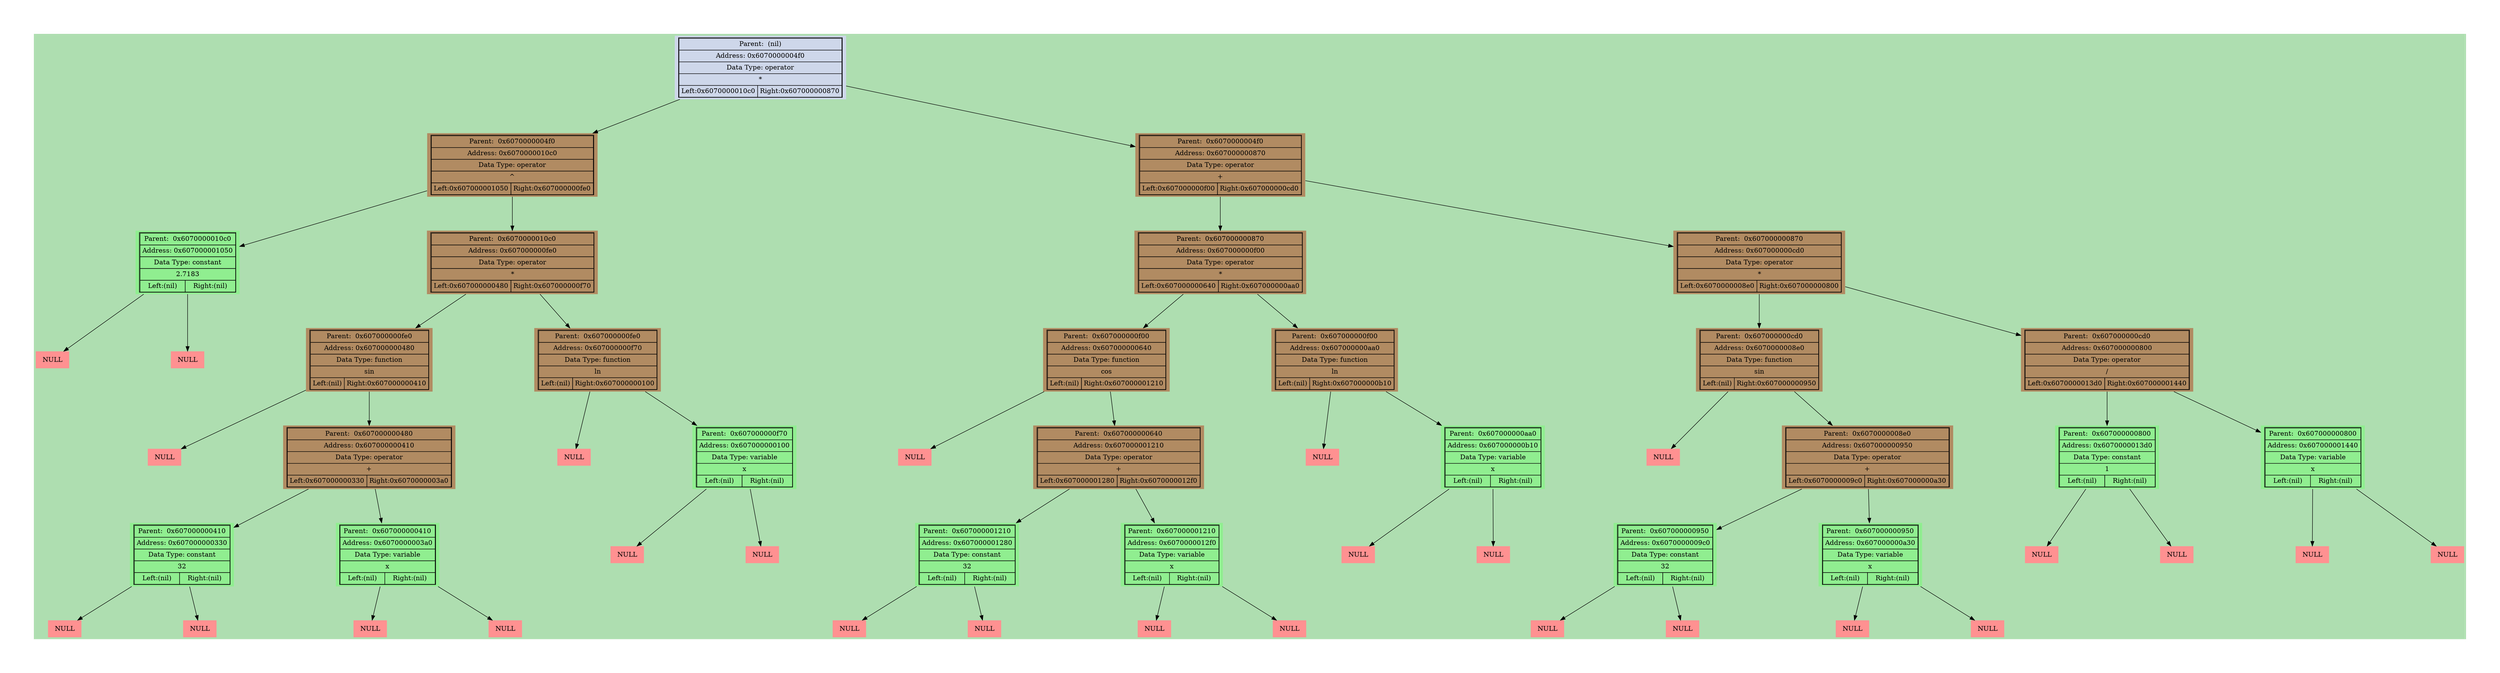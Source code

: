 digraph LIST{
harset = "UTF-8";
node [shape=plaintext];
bgcolor = "#0000aa";
fontcolor = black;
fontsize = 18;
style = "italic";
margin = 1;
ranksep = 1;
nodesep = 3;
bgcolor = "#aedeb0";
"0x6070000010c0" [style = "filled", fillcolor = "#b18b62",label=<
<table border="1" cellspacing="0" cellpadding="4">
<tr><td colspan="2">Parent:  0x6070000004f0</td></tr>
<tr><td colspan="2">Address: 0x6070000010c0</td></tr>
<tr><td colspan="2">Data Type: operator</td></tr>
<tr><td colspan="2">^</td></tr>
<tr><td align = "center" >Left:0x607000001050</td><td align = "center" >Right:0x607000000fe0</td></tr></table>>];

"0x6070000004f0" -> "0x6070000010c0";
"0x607000001050" [style = "filled", fillcolor = "lightgreen",label=<
<table border="1" cellspacing="0" cellpadding="4">
<tr><td colspan="2">Parent:  0x6070000010c0</td></tr>
<tr><td colspan="2">Address: 0x607000001050</td></tr>
<tr><td colspan="2">Data Type: constant</td></tr>
<tr><td colspan="2">2.7183</td></tr>
<tr><td align = "center" >Left:(nil)</td><td align = "center" >Right:(nil)</td></tr></table>>];

"0x6070000010c0" -> "0x607000001050";
"0x607000001050" -> "0x607000001088";
"0x607000001088" [style = "filled", fillcolor = "#ff9191", label=<
<table border = "0" cellspacing="2" cellpadding="4">
<tr><td>NULL</td></tr></table>>];

"0x607000001050" -> "0x607000001090";
"0x607000001090" [style = "filled", fillcolor = "#ff9191", label=<
<table border = "0" cellspacing="2" cellpadding="4">
<tr><td>NULL</td></tr></table>>];

"0x607000000fe0" [style = "filled", fillcolor = "#b18b62",label=<
<table border="1" cellspacing="0" cellpadding="4">
<tr><td colspan="2">Parent:  0x6070000010c0</td></tr>
<tr><td colspan="2">Address: 0x607000000fe0</td></tr>
<tr><td colspan="2">Data Type: operator</td></tr>
<tr><td colspan="2">*</td></tr>
<tr><td align = "center" >Left:0x607000000480</td><td align = "center" >Right:0x607000000f70</td></tr></table>>];

"0x6070000010c0" -> "0x607000000fe0";
"0x607000000480" [style = "filled", fillcolor = "#b18b62",label=<
<table border="1" cellspacing="0" cellpadding="4">
<tr><td colspan="2">Parent:  0x607000000fe0</td></tr>
<tr><td colspan="2">Address: 0x607000000480</td></tr>
<tr><td colspan="2">Data Type: function</td></tr>
<tr><td colspan="2">sin</td></tr>
<tr><td align = "center" >Left:(nil)</td><td align = "center" >Right:0x607000000410</td></tr></table>>];

"0x607000000fe0" -> "0x607000000480";
"0x607000000480" -> "0x6070000004b8";
"0x6070000004b8" [style = "filled", fillcolor = "#ff9191", label=<
<table border = "0" cellspacing="2" cellpadding="4">
<tr><td>NULL</td></tr></table>>];

"0x607000000410" [style = "filled", fillcolor = "#b18b62",label=<
<table border="1" cellspacing="0" cellpadding="4">
<tr><td colspan="2">Parent:  0x607000000480</td></tr>
<tr><td colspan="2">Address: 0x607000000410</td></tr>
<tr><td colspan="2">Data Type: operator</td></tr>
<tr><td colspan="2">+</td></tr>
<tr><td align = "center" >Left:0x607000000330</td><td align = "center" >Right:0x6070000003a0</td></tr></table>>];

"0x607000000480" -> "0x607000000410";
"0x607000000330" [style = "filled", fillcolor = "lightgreen",label=<
<table border="1" cellspacing="0" cellpadding="4">
<tr><td colspan="2">Parent:  0x607000000410</td></tr>
<tr><td colspan="2">Address: 0x607000000330</td></tr>
<tr><td colspan="2">Data Type: constant</td></tr>
<tr><td colspan="2">32</td></tr>
<tr><td align = "center" >Left:(nil)</td><td align = "center" >Right:(nil)</td></tr></table>>];

"0x607000000410" -> "0x607000000330";
"0x607000000330" -> "0x607000000368";
"0x607000000368" [style = "filled", fillcolor = "#ff9191", label=<
<table border = "0" cellspacing="2" cellpadding="4">
<tr><td>NULL</td></tr></table>>];

"0x607000000330" -> "0x607000000370";
"0x607000000370" [style = "filled", fillcolor = "#ff9191", label=<
<table border = "0" cellspacing="2" cellpadding="4">
<tr><td>NULL</td></tr></table>>];

"0x6070000003a0" [style = "filled", fillcolor = "lightgreen",label=<
<table border="1" cellspacing="0" cellpadding="4">
<tr><td colspan="2">Parent:  0x607000000410</td></tr>
<tr><td colspan="2">Address: 0x6070000003a0</td></tr>
<tr><td colspan="2">Data Type: variable</td></tr>
<tr><td colspan="2">x</td></tr>
<tr><td align = "center" >Left:(nil)</td><td align = "center" >Right:(nil)</td></tr></table>>];

"0x607000000410" -> "0x6070000003a0";
"0x6070000003a0" -> "0x6070000003d8";
"0x6070000003d8" [style = "filled", fillcolor = "#ff9191", label=<
<table border = "0" cellspacing="2" cellpadding="4">
<tr><td>NULL</td></tr></table>>];

"0x6070000003a0" -> "0x6070000003e0";
"0x6070000003e0" [style = "filled", fillcolor = "#ff9191", label=<
<table border = "0" cellspacing="2" cellpadding="4">
<tr><td>NULL</td></tr></table>>];

"0x607000000f70" [style = "filled", fillcolor = "#b18b62",label=<
<table border="1" cellspacing="0" cellpadding="4">
<tr><td colspan="2">Parent:  0x607000000fe0</td></tr>
<tr><td colspan="2">Address: 0x607000000f70</td></tr>
<tr><td colspan="2">Data Type: function</td></tr>
<tr><td colspan="2">ln</td></tr>
<tr><td align = "center" >Left:(nil)</td><td align = "center" >Right:0x607000000100</td></tr></table>>];

"0x607000000fe0" -> "0x607000000f70";
"0x607000000f70" -> "0x607000000fa8";
"0x607000000fa8" [style = "filled", fillcolor = "#ff9191", label=<
<table border = "0" cellspacing="2" cellpadding="4">
<tr><td>NULL</td></tr></table>>];

"0x607000000100" [style = "filled", fillcolor = "lightgreen",label=<
<table border="1" cellspacing="0" cellpadding="4">
<tr><td colspan="2">Parent:  0x607000000f70</td></tr>
<tr><td colspan="2">Address: 0x607000000100</td></tr>
<tr><td colspan="2">Data Type: variable</td></tr>
<tr><td colspan="2">x</td></tr>
<tr><td align = "center" >Left:(nil)</td><td align = "center" >Right:(nil)</td></tr></table>>];

"0x607000000f70" -> "0x607000000100";
"0x607000000100" -> "0x607000000138";
"0x607000000138" [style = "filled", fillcolor = "#ff9191", label=<
<table border = "0" cellspacing="2" cellpadding="4">
<tr><td>NULL</td></tr></table>>];

"0x607000000100" -> "0x607000000140";
"0x607000000140" [style = "filled", fillcolor = "#ff9191", label=<
<table border = "0" cellspacing="2" cellpadding="4">
<tr><td>NULL</td></tr></table>>];

"0x607000000870" [style = "filled", fillcolor = "#b18b62",label=<
<table border="1" cellspacing="0" cellpadding="4">
<tr><td colspan="2">Parent:  0x6070000004f0</td></tr>
<tr><td colspan="2">Address: 0x607000000870</td></tr>
<tr><td colspan="2">Data Type: operator</td></tr>
<tr><td colspan="2">+</td></tr>
<tr><td align = "center" >Left:0x607000000f00</td><td align = "center" >Right:0x607000000cd0</td></tr></table>>];

"0x6070000004f0" -> "0x607000000870";
"0x607000000f00" [style = "filled", fillcolor = "#b18b62",label=<
<table border="1" cellspacing="0" cellpadding="4">
<tr><td colspan="2">Parent:  0x607000000870</td></tr>
<tr><td colspan="2">Address: 0x607000000f00</td></tr>
<tr><td colspan="2">Data Type: operator</td></tr>
<tr><td colspan="2">*</td></tr>
<tr><td align = "center" >Left:0x607000000640</td><td align = "center" >Right:0x607000000aa0</td></tr></table>>];

"0x607000000870" -> "0x607000000f00";
"0x607000000640" [style = "filled", fillcolor = "#b18b62",label=<
<table border="1" cellspacing="0" cellpadding="4">
<tr><td colspan="2">Parent:  0x607000000f00</td></tr>
<tr><td colspan="2">Address: 0x607000000640</td></tr>
<tr><td colspan="2">Data Type: function</td></tr>
<tr><td colspan="2">cos</td></tr>
<tr><td align = "center" >Left:(nil)</td><td align = "center" >Right:0x607000001210</td></tr></table>>];

"0x607000000f00" -> "0x607000000640";
"0x607000000640" -> "0x607000000678";
"0x607000000678" [style = "filled", fillcolor = "#ff9191", label=<
<table border = "0" cellspacing="2" cellpadding="4">
<tr><td>NULL</td></tr></table>>];

"0x607000001210" [style = "filled", fillcolor = "#b18b62",label=<
<table border="1" cellspacing="0" cellpadding="4">
<tr><td colspan="2">Parent:  0x607000000640</td></tr>
<tr><td colspan="2">Address: 0x607000001210</td></tr>
<tr><td colspan="2">Data Type: operator</td></tr>
<tr><td colspan="2">+</td></tr>
<tr><td align = "center" >Left:0x607000001280</td><td align = "center" >Right:0x6070000012f0</td></tr></table>>];

"0x607000000640" -> "0x607000001210";
"0x607000001280" [style = "filled", fillcolor = "lightgreen",label=<
<table border="1" cellspacing="0" cellpadding="4">
<tr><td colspan="2">Parent:  0x607000001210</td></tr>
<tr><td colspan="2">Address: 0x607000001280</td></tr>
<tr><td colspan="2">Data Type: constant</td></tr>
<tr><td colspan="2">32</td></tr>
<tr><td align = "center" >Left:(nil)</td><td align = "center" >Right:(nil)</td></tr></table>>];

"0x607000001210" -> "0x607000001280";
"0x607000001280" -> "0x6070000012b8";
"0x6070000012b8" [style = "filled", fillcolor = "#ff9191", label=<
<table border = "0" cellspacing="2" cellpadding="4">
<tr><td>NULL</td></tr></table>>];

"0x607000001280" -> "0x6070000012c0";
"0x6070000012c0" [style = "filled", fillcolor = "#ff9191", label=<
<table border = "0" cellspacing="2" cellpadding="4">
<tr><td>NULL</td></tr></table>>];

"0x6070000012f0" [style = "filled", fillcolor = "lightgreen",label=<
<table border="1" cellspacing="0" cellpadding="4">
<tr><td colspan="2">Parent:  0x607000001210</td></tr>
<tr><td colspan="2">Address: 0x6070000012f0</td></tr>
<tr><td colspan="2">Data Type: variable</td></tr>
<tr><td colspan="2">x</td></tr>
<tr><td align = "center" >Left:(nil)</td><td align = "center" >Right:(nil)</td></tr></table>>];

"0x607000001210" -> "0x6070000012f0";
"0x6070000012f0" -> "0x607000001328";
"0x607000001328" [style = "filled", fillcolor = "#ff9191", label=<
<table border = "0" cellspacing="2" cellpadding="4">
<tr><td>NULL</td></tr></table>>];

"0x6070000012f0" -> "0x607000001330";
"0x607000001330" [style = "filled", fillcolor = "#ff9191", label=<
<table border = "0" cellspacing="2" cellpadding="4">
<tr><td>NULL</td></tr></table>>];

"0x607000000aa0" [style = "filled", fillcolor = "#b18b62",label=<
<table border="1" cellspacing="0" cellpadding="4">
<tr><td colspan="2">Parent:  0x607000000f00</td></tr>
<tr><td colspan="2">Address: 0x607000000aa0</td></tr>
<tr><td colspan="2">Data Type: function</td></tr>
<tr><td colspan="2">ln</td></tr>
<tr><td align = "center" >Left:(nil)</td><td align = "center" >Right:0x607000000b10</td></tr></table>>];

"0x607000000f00" -> "0x607000000aa0";
"0x607000000aa0" -> "0x607000000ad8";
"0x607000000ad8" [style = "filled", fillcolor = "#ff9191", label=<
<table border = "0" cellspacing="2" cellpadding="4">
<tr><td>NULL</td></tr></table>>];

"0x607000000b10" [style = "filled", fillcolor = "lightgreen",label=<
<table border="1" cellspacing="0" cellpadding="4">
<tr><td colspan="2">Parent:  0x607000000aa0</td></tr>
<tr><td colspan="2">Address: 0x607000000b10</td></tr>
<tr><td colspan="2">Data Type: variable</td></tr>
<tr><td colspan="2">x</td></tr>
<tr><td align = "center" >Left:(nil)</td><td align = "center" >Right:(nil)</td></tr></table>>];

"0x607000000aa0" -> "0x607000000b10";
"0x607000000b10" -> "0x607000000b48";
"0x607000000b48" [style = "filled", fillcolor = "#ff9191", label=<
<table border = "0" cellspacing="2" cellpadding="4">
<tr><td>NULL</td></tr></table>>];

"0x607000000b10" -> "0x607000000b50";
"0x607000000b50" [style = "filled", fillcolor = "#ff9191", label=<
<table border = "0" cellspacing="2" cellpadding="4">
<tr><td>NULL</td></tr></table>>];

"0x607000000cd0" [style = "filled", fillcolor = "#b18b62",label=<
<table border="1" cellspacing="0" cellpadding="4">
<tr><td colspan="2">Parent:  0x607000000870</td></tr>
<tr><td colspan="2">Address: 0x607000000cd0</td></tr>
<tr><td colspan="2">Data Type: operator</td></tr>
<tr><td colspan="2">*</td></tr>
<tr><td align = "center" >Left:0x6070000008e0</td><td align = "center" >Right:0x607000000800</td></tr></table>>];

"0x607000000870" -> "0x607000000cd0";
"0x6070000008e0" [style = "filled", fillcolor = "#b18b62",label=<
<table border="1" cellspacing="0" cellpadding="4">
<tr><td colspan="2">Parent:  0x607000000cd0</td></tr>
<tr><td colspan="2">Address: 0x6070000008e0</td></tr>
<tr><td colspan="2">Data Type: function</td></tr>
<tr><td colspan="2">sin</td></tr>
<tr><td align = "center" >Left:(nil)</td><td align = "center" >Right:0x607000000950</td></tr></table>>];

"0x607000000cd0" -> "0x6070000008e0";
"0x6070000008e0" -> "0x607000000918";
"0x607000000918" [style = "filled", fillcolor = "#ff9191", label=<
<table border = "0" cellspacing="2" cellpadding="4">
<tr><td>NULL</td></tr></table>>];

"0x607000000950" [style = "filled", fillcolor = "#b18b62",label=<
<table border="1" cellspacing="0" cellpadding="4">
<tr><td colspan="2">Parent:  0x6070000008e0</td></tr>
<tr><td colspan="2">Address: 0x607000000950</td></tr>
<tr><td colspan="2">Data Type: operator</td></tr>
<tr><td colspan="2">+</td></tr>
<tr><td align = "center" >Left:0x6070000009c0</td><td align = "center" >Right:0x607000000a30</td></tr></table>>];

"0x6070000008e0" -> "0x607000000950";
"0x6070000009c0" [style = "filled", fillcolor = "lightgreen",label=<
<table border="1" cellspacing="0" cellpadding="4">
<tr><td colspan="2">Parent:  0x607000000950</td></tr>
<tr><td colspan="2">Address: 0x6070000009c0</td></tr>
<tr><td colspan="2">Data Type: constant</td></tr>
<tr><td colspan="2">32</td></tr>
<tr><td align = "center" >Left:(nil)</td><td align = "center" >Right:(nil)</td></tr></table>>];

"0x607000000950" -> "0x6070000009c0";
"0x6070000009c0" -> "0x6070000009f8";
"0x6070000009f8" [style = "filled", fillcolor = "#ff9191", label=<
<table border = "0" cellspacing="2" cellpadding="4">
<tr><td>NULL</td></tr></table>>];

"0x6070000009c0" -> "0x607000000a00";
"0x607000000a00" [style = "filled", fillcolor = "#ff9191", label=<
<table border = "0" cellspacing="2" cellpadding="4">
<tr><td>NULL</td></tr></table>>];

"0x607000000a30" [style = "filled", fillcolor = "lightgreen",label=<
<table border="1" cellspacing="0" cellpadding="4">
<tr><td colspan="2">Parent:  0x607000000950</td></tr>
<tr><td colspan="2">Address: 0x607000000a30</td></tr>
<tr><td colspan="2">Data Type: variable</td></tr>
<tr><td colspan="2">x</td></tr>
<tr><td align = "center" >Left:(nil)</td><td align = "center" >Right:(nil)</td></tr></table>>];

"0x607000000950" -> "0x607000000a30";
"0x607000000a30" -> "0x607000000a68";
"0x607000000a68" [style = "filled", fillcolor = "#ff9191", label=<
<table border = "0" cellspacing="2" cellpadding="4">
<tr><td>NULL</td></tr></table>>];

"0x607000000a30" -> "0x607000000a70";
"0x607000000a70" [style = "filled", fillcolor = "#ff9191", label=<
<table border = "0" cellspacing="2" cellpadding="4">
<tr><td>NULL</td></tr></table>>];

"0x607000000800" [style = "filled", fillcolor = "#b18b62",label=<
<table border="1" cellspacing="0" cellpadding="4">
<tr><td colspan="2">Parent:  0x607000000cd0</td></tr>
<tr><td colspan="2">Address: 0x607000000800</td></tr>
<tr><td colspan="2">Data Type: operator</td></tr>
<tr><td colspan="2">/</td></tr>
<tr><td align = "center" >Left:0x6070000013d0</td><td align = "center" >Right:0x607000001440</td></tr></table>>];

"0x607000000cd0" -> "0x607000000800";
"0x6070000013d0" [style = "filled", fillcolor = "lightgreen",label=<
<table border="1" cellspacing="0" cellpadding="4">
<tr><td colspan="2">Parent:  0x607000000800</td></tr>
<tr><td colspan="2">Address: 0x6070000013d0</td></tr>
<tr><td colspan="2">Data Type: constant</td></tr>
<tr><td colspan="2">1</td></tr>
<tr><td align = "center" >Left:(nil)</td><td align = "center" >Right:(nil)</td></tr></table>>];

"0x607000000800" -> "0x6070000013d0";
"0x6070000013d0" -> "0x607000001408";
"0x607000001408" [style = "filled", fillcolor = "#ff9191", label=<
<table border = "0" cellspacing="2" cellpadding="4">
<tr><td>NULL</td></tr></table>>];

"0x6070000013d0" -> "0x607000001410";
"0x607000001410" [style = "filled", fillcolor = "#ff9191", label=<
<table border = "0" cellspacing="2" cellpadding="4">
<tr><td>NULL</td></tr></table>>];

"0x607000001440" [style = "filled", fillcolor = "lightgreen",label=<
<table border="1" cellspacing="0" cellpadding="4">
<tr><td colspan="2">Parent:  0x607000000800</td></tr>
<tr><td colspan="2">Address: 0x607000001440</td></tr>
<tr><td colspan="2">Data Type: variable</td></tr>
<tr><td colspan="2">x</td></tr>
<tr><td align = "center" >Left:(nil)</td><td align = "center" >Right:(nil)</td></tr></table>>];

"0x607000000800" -> "0x607000001440";
"0x607000001440" -> "0x607000001478";
"0x607000001478" [style = "filled", fillcolor = "#ff9191", label=<
<table border = "0" cellspacing="2" cellpadding="4">
<tr><td>NULL</td></tr></table>>];

"0x607000001440" -> "0x607000001480";
"0x607000001480" [style = "filled", fillcolor = "#ff9191", label=<
<table border = "0" cellspacing="2" cellpadding="4">
<tr><td>NULL</td></tr></table>>];

"0x6070000004f0" [style = "filled", fillcolor = "#ced7ea",label=<
<table border="1" cellspacing="0" cellpadding="4">
<tr><td colspan="2">Parent:  (nil)</td></tr>
<tr><td colspan="2">Address: 0x6070000004f0</td></tr>
<tr><td colspan="2">Data Type: operator</td></tr>
<tr><td colspan="2">*</td></tr>
<tr><td align = "center" >Left:0x6070000010c0</td><td align = "center" >Right:0x607000000870</td></tr></table>>];

}